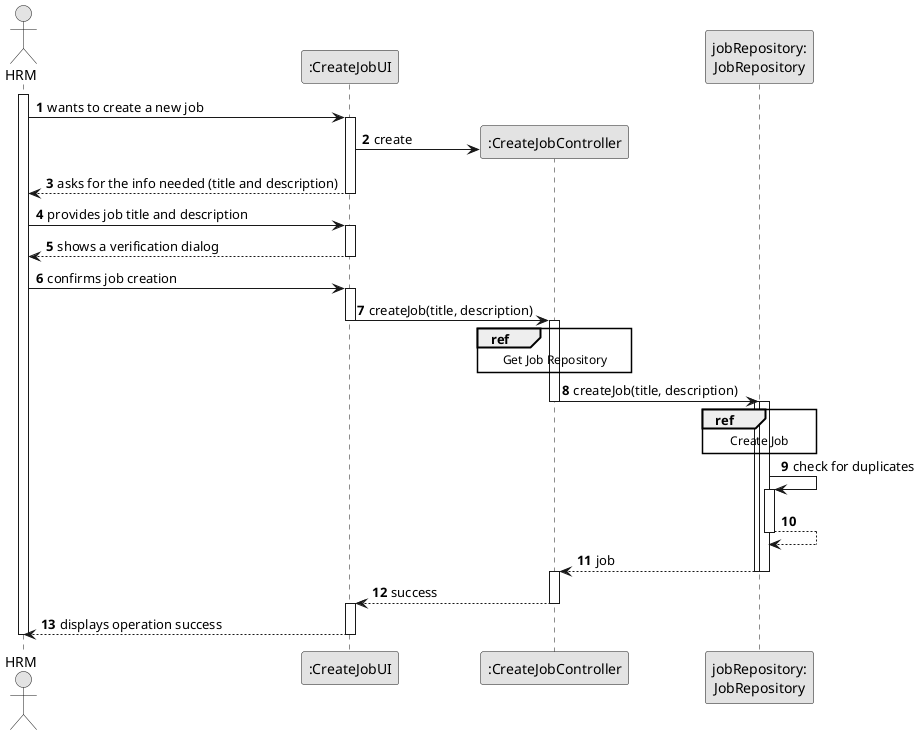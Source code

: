 @startuml
skinparam monochrome true
skinparam packageStyle rectangle
skinparam shadowing false

autonumber

'hide footbox
actor "HRM" as Employee
participant ":CreateJobUI" as UI
participant ":CreateJobController" as CTRL
participant "jobRepository:\nJobRepository" as jobRepository

activate Employee

Employee -> UI : wants to create a new job
activate UI

UI -> CTRL** : create

UI --> Employee : asks for the info needed (title and description)
deactivate UI

Employee -> UI : provides job title and description
activate UI

UI --> Employee : shows a verification dialog
deactivate UI

Employee -> UI : confirms job creation
activate UI

UI -> CTRL : createJob(title, description)
deactivate UI
activate CTRL
        ref over CTRL
            Get Job Repository
        end ref

CTRL -> jobRepository : createJob(title, description)
deactivate CTRL
activate jobRepository

        ref over jobRepository
            Create Job
        end ref

    activate jobRepository
    jobRepository -> jobRepository : check for duplicates
    activate jobRepository
    jobRepository --> jobRepository
    deactivate jobRepository

jobRepository --> CTRL : job
deactivate jobRepository
activate CTRL
deactivate jobRepository

CTRL --> UI : success
deactivate CTRL
activate UI
UI --> Employee : displays operation success

deactivate UI
deactivate Employee

@enduml
